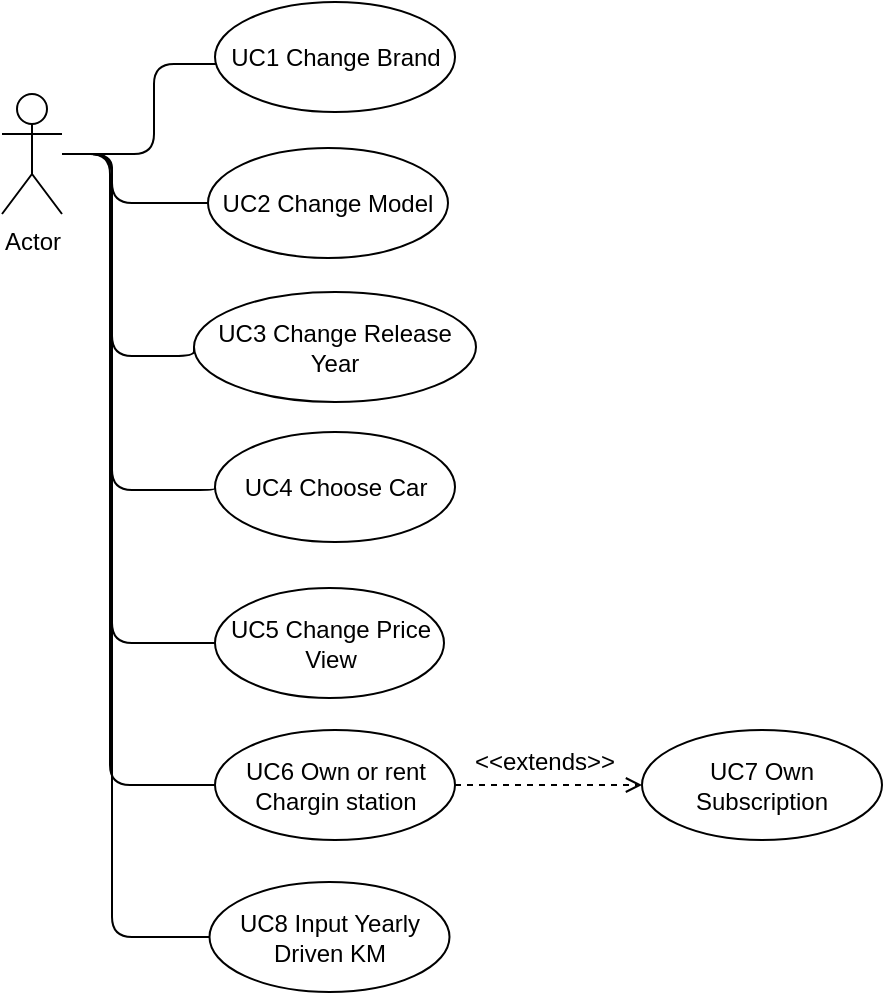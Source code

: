 <mxfile version="20.2.7" type="device"><diagram id="pUT3iAjOg-ORClMrJlZ1" name="Side-1"><mxGraphModel dx="1185" dy="614" grid="0" gridSize="10" guides="1" tooltips="1" connect="1" arrows="1" fold="1" page="1" pageScale="1" pageWidth="827" pageHeight="1169" math="0" shadow="0"><root><mxCell id="0"/><mxCell id="1" parent="0"/><mxCell id="anN1p64THZ47fB1FEcIK-5" style="edgeStyle=orthogonalEdgeStyle;orthogonalLoop=1;jettySize=auto;html=1;endArrow=none;endFill=0;rounded=1;" edge="1" parent="1" source="anN1p64THZ47fB1FEcIK-1" target="anN1p64THZ47fB1FEcIK-2"><mxGeometry relative="1" as="geometry"><Array as="points"><mxPoint x="172" y="224"/><mxPoint x="172" y="179"/></Array></mxGeometry></mxCell><mxCell id="anN1p64THZ47fB1FEcIK-1" value="Actor" style="shape=umlActor;verticalLabelPosition=bottom;verticalAlign=top;html=1;outlineConnect=0;" vertex="1" parent="1"><mxGeometry x="96" y="194" width="30" height="60" as="geometry"/></mxCell><mxCell id="anN1p64THZ47fB1FEcIK-2" value="UC1 Change Brand" style="ellipse;whiteSpace=wrap;html=1;" vertex="1" parent="1"><mxGeometry x="202.5" y="148" width="120" height="55" as="geometry"/></mxCell><mxCell id="anN1p64THZ47fB1FEcIK-6" style="edgeStyle=orthogonalEdgeStyle;orthogonalLoop=1;jettySize=auto;html=1;exitX=0;exitY=0.5;exitDx=0;exitDy=0;endArrow=none;endFill=0;rounded=1;" edge="1" parent="1" source="anN1p64THZ47fB1FEcIK-3" target="anN1p64THZ47fB1FEcIK-1"><mxGeometry relative="1" as="geometry"><Array as="points"><mxPoint x="151" y="248"/><mxPoint x="151" y="224"/></Array></mxGeometry></mxCell><mxCell id="anN1p64THZ47fB1FEcIK-3" value="UC2 Change Model" style="ellipse;whiteSpace=wrap;html=1;" vertex="1" parent="1"><mxGeometry x="199" y="221" width="120" height="55" as="geometry"/></mxCell><mxCell id="anN1p64THZ47fB1FEcIK-7" style="edgeStyle=orthogonalEdgeStyle;orthogonalLoop=1;jettySize=auto;html=1;exitX=0;exitY=0.5;exitDx=0;exitDy=0;endArrow=none;endFill=0;rounded=1;" edge="1" parent="1" source="anN1p64THZ47fB1FEcIK-4" target="anN1p64THZ47fB1FEcIK-1"><mxGeometry relative="1" as="geometry"><Array as="points"><mxPoint x="151" y="325"/><mxPoint x="151" y="224"/></Array></mxGeometry></mxCell><mxCell id="anN1p64THZ47fB1FEcIK-4" value="UC3 Change Release Year" style="ellipse;whiteSpace=wrap;html=1;" vertex="1" parent="1"><mxGeometry x="192" y="293" width="141" height="55" as="geometry"/></mxCell><mxCell id="anN1p64THZ47fB1FEcIK-9" style="edgeStyle=orthogonalEdgeStyle;rounded=1;orthogonalLoop=1;jettySize=auto;html=1;exitX=0;exitY=0.5;exitDx=0;exitDy=0;endArrow=none;endFill=0;" edge="1" parent="1" source="anN1p64THZ47fB1FEcIK-8" target="anN1p64THZ47fB1FEcIK-1"><mxGeometry relative="1" as="geometry"><Array as="points"><mxPoint x="151" y="392"/><mxPoint x="151" y="224"/></Array></mxGeometry></mxCell><mxCell id="anN1p64THZ47fB1FEcIK-8" value="UC4 Choose Car" style="ellipse;whiteSpace=wrap;html=1;" vertex="1" parent="1"><mxGeometry x="202.5" y="363" width="120" height="55" as="geometry"/></mxCell><mxCell id="anN1p64THZ47fB1FEcIK-12" style="edgeStyle=orthogonalEdgeStyle;rounded=1;orthogonalLoop=1;jettySize=auto;html=1;exitX=0;exitY=0.5;exitDx=0;exitDy=0;endArrow=none;endFill=0;" edge="1" parent="1" source="anN1p64THZ47fB1FEcIK-11" target="anN1p64THZ47fB1FEcIK-1"><mxGeometry relative="1" as="geometry"><Array as="points"><mxPoint x="151" y="468"/><mxPoint x="151" y="224"/></Array></mxGeometry></mxCell><mxCell id="anN1p64THZ47fB1FEcIK-11" value="UC5 Change Price View" style="ellipse;whiteSpace=wrap;html=1;" vertex="1" parent="1"><mxGeometry x="202.5" y="441" width="114.5" height="55" as="geometry"/></mxCell><mxCell id="anN1p64THZ47fB1FEcIK-14" style="edgeStyle=orthogonalEdgeStyle;rounded=1;orthogonalLoop=1;jettySize=auto;html=1;exitX=0;exitY=0.5;exitDx=0;exitDy=0;endArrow=none;endFill=0;" edge="1" parent="1" source="anN1p64THZ47fB1FEcIK-13" target="anN1p64THZ47fB1FEcIK-1"><mxGeometry relative="1" as="geometry"><Array as="points"><mxPoint x="150" y="540"/><mxPoint x="150" y="224"/></Array></mxGeometry></mxCell><mxCell id="anN1p64THZ47fB1FEcIK-17" style="edgeStyle=orthogonalEdgeStyle;rounded=1;orthogonalLoop=1;jettySize=auto;html=1;exitX=1;exitY=0.5;exitDx=0;exitDy=0;endArrow=open;endFill=0;dashed=1;" edge="1" parent="1" source="anN1p64THZ47fB1FEcIK-13" target="anN1p64THZ47fB1FEcIK-15"><mxGeometry relative="1" as="geometry"/></mxCell><mxCell id="anN1p64THZ47fB1FEcIK-13" value="UC6 Own or rent&lt;br&gt;Chargin station" style="ellipse;whiteSpace=wrap;html=1;" vertex="1" parent="1"><mxGeometry x="202.5" y="512" width="120" height="55" as="geometry"/></mxCell><mxCell id="anN1p64THZ47fB1FEcIK-15" value="UC7 Own Subscription" style="ellipse;whiteSpace=wrap;html=1;" vertex="1" parent="1"><mxGeometry x="416" y="512" width="120" height="55" as="geometry"/></mxCell><mxCell id="anN1p64THZ47fB1FEcIK-19" value="&amp;lt;&amp;lt;extends&amp;gt;&amp;gt;" style="text;html=1;align=center;verticalAlign=middle;resizable=0;points=[];autosize=1;strokeColor=none;fillColor=none;" vertex="1" parent="1"><mxGeometry x="322.5" y="515" width="88" height="26" as="geometry"/></mxCell><mxCell id="anN1p64THZ47fB1FEcIK-21" style="edgeStyle=orthogonalEdgeStyle;rounded=1;orthogonalLoop=1;jettySize=auto;html=1;exitX=0;exitY=0.5;exitDx=0;exitDy=0;endArrow=none;endFill=0;" edge="1" parent="1" source="anN1p64THZ47fB1FEcIK-20" target="anN1p64THZ47fB1FEcIK-1"><mxGeometry relative="1" as="geometry"><Array as="points"><mxPoint x="151" y="616"/><mxPoint x="151" y="224"/></Array></mxGeometry></mxCell><mxCell id="anN1p64THZ47fB1FEcIK-20" value="UC8 Input Yearly Driven KM" style="ellipse;whiteSpace=wrap;html=1;" vertex="1" parent="1"><mxGeometry x="199.75" y="588" width="120" height="55" as="geometry"/></mxCell></root></mxGraphModel></diagram></mxfile>